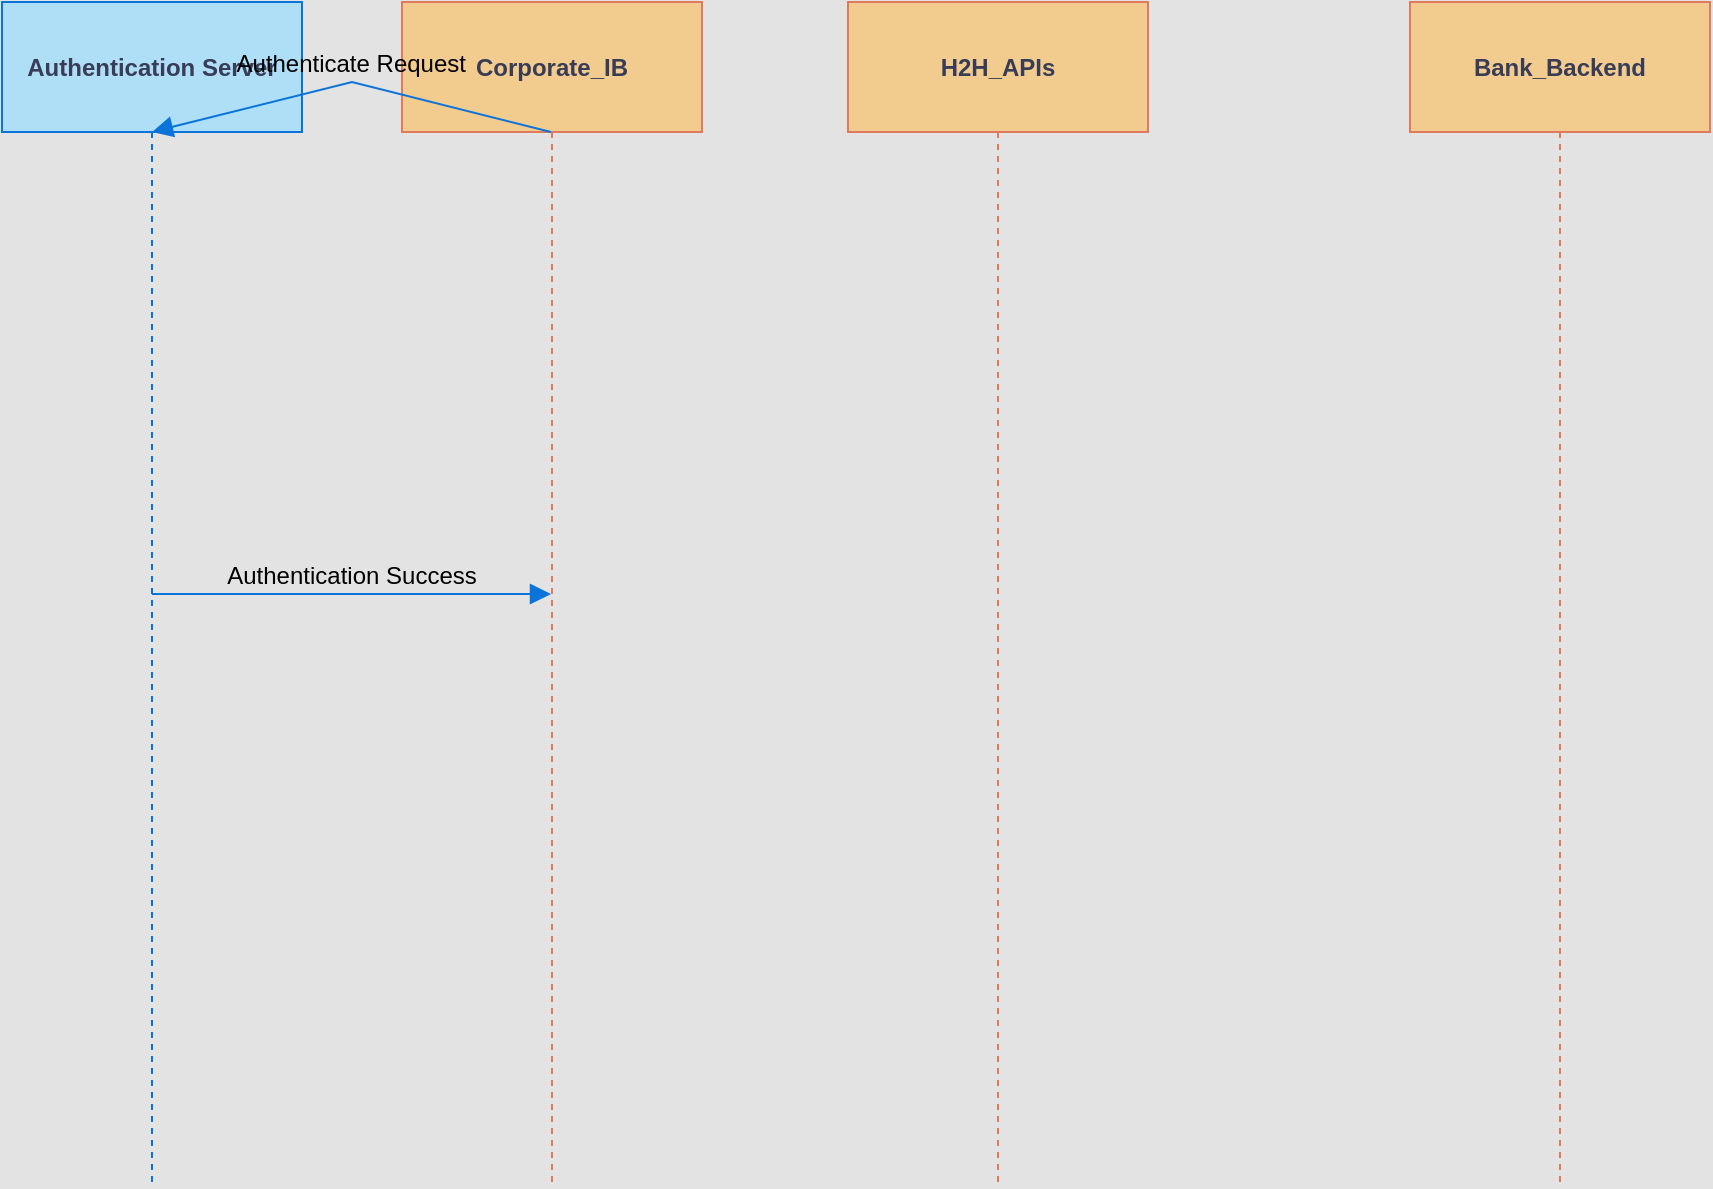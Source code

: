 <mxfile>
  <diagram name="Page-1" id="66kdpXjVe0ZpUXVBdYPS">
    <mxGraphModel dx="1282" dy="625" grid="0" gridSize="10" guides="1" tooltips="1" connect="1" arrows="1" fold="1" page="0" pageScale="1" pageWidth="850" pageHeight="1100" background="#E3E3E3" math="0" shadow="0">
      <root>
        <mxCell id="0" />
        <mxCell id="1" parent="0" />
        <mxCell id="Authentication_Server" value="Authentication Server" style="shape=umlLifeline;perimeter=lifelinePerimeter;whiteSpace=wrap;container=1;dropTarget=0;collapsible=0;recursiveResize=0;outlineConnect=0;portConstraint=eastwest;newEdgeStyle={&quot;edgeStyle&quot;:&quot;elbowEdgeStyle&quot;,&quot;elbow&quot;:&quot;vertical&quot;,&quot;curved&quot;:0,&quot;rounded&quot;:0};size=65;labelBackgroundColor=none;fillColor=#AEDFF7;strokeColor=#0A74DA;fontColor=#393C56;fontStyle=1" vertex="1" parent="1">
          <mxGeometry x="20" y="20" width="150" height="592" as="geometry" />
        </mxCell>
        <mxCell id="OYMWFf9JatVCHWDvwbyE-1" value="Corporate_IB" style="shape=umlLifeline;perimeter=lifelinePerimeter;whiteSpace=wrap;container=1;dropTarget=0;collapsible=0;recursiveResize=0;outlineConnect=0;portConstraint=eastwest;newEdgeStyle={&quot;edgeStyle&quot;:&quot;elbowEdgeStyle&quot;,&quot;elbow&quot;:0,&quot;curved&quot;:0,&quot;rounded&quot;:0};size=65;labelBackgroundColor=none;fillColor=#F2CC8F;strokeColor=#E07A5F;fontColor=#393C56;fontStyle=1" vertex="1" parent="1">
          <mxGeometry x="220" y="20" width="150" height="592" as="geometry" />
        </mxCell>
        <mxCell id="OYMWFf9JatVCHWDvwbyE-3" value="H2H_APIs" style="shape=umlLifeline;perimeter=lifelinePerimeter;whiteSpace=wrap;container=1;dropTarget=0;collapsible=0;recursiveResize=0;outlineConnect=0;portConstraint=eastwest;newEdgeStyle={&quot;edgeStyle&quot;:&quot;elbowEdgeStyle&quot;,&quot;elbow&quot;:0,&quot;curved&quot;:0,&quot;rounded&quot;:0};size=65;labelBackgroundColor=none;fillColor=#F2CC8F;strokeColor=#E07A5F;fontColor=#393C56;fontStyle=1" vertex="1" parent="1">
          <mxGeometry x="443" y="20" width="150" height="592" as="geometry" />
        </mxCell>
        <mxCell id="OYMWFf9JatVCHWDvwbyE-4" value="Bank_Backend" style="shape=umlLifeline;perimeter=lifelinePerimeter;whiteSpace=wrap;container=1;dropTarget=0;collapsible=0;recursiveResize=0;outlineConnect=0;portConstraint=eastwest;newEdgeStyle={&quot;edgeStyle&quot;:&quot;elbowEdgeStyle&quot;,&quot;elbow&quot;:0,&quot;curved&quot;:0,&quot;rounded&quot;:0};size=65;labelBackgroundColor=none;fillColor=#F2CC8F;strokeColor=#E07A5F;fontColor=#393C56;fontStyle=1" vertex="1" parent="1">
          <mxGeometry x="724" y="20" width="150" height="592" as="geometry" />
        </mxCell>
        <mxCell id="Authentication-Check" value="Authenticate Request" style="verticalAlign=bottom;edgeStyle=elbowEdgeStyle;elbow=vertical;curved=0;rounded=0;endArrow=block;fontSize=12;startSize=8;endSize=8;labelBackgroundColor=none;fontColor=default;strokeColor=#0A74DA;" edge="1" parent="1" source="OYMWFf9JatVCHWDvwbyE-1" target="Authentication_Server">
          <mxGeometry relative="1" as="geometry">
            <Array as="points">
              <mxPoint x="195" y="60" />
            </Array>
          </mxGeometry>
        </mxCell>
        <mxCell id="Authentication-Response" value="Authentication Success" style="verticalAlign=bottom;edgeStyle=elbowEdgeStyle;elbow=vertical;curved=0;rounded=0;endArrow=block;fontSize=12;startSize=8;endSize=8;labelBackgroundColor=none;fontColor=default;strokeColor=#0A74DA;" edge="1" parent="1" source="Authentication_Server" target="OYMWFf9JatVCHWDvwbyE-1">
          <mxGeometry relative="1" as="geometry">
            <Array as="points">
              <mxPoint x="220" y="100" />
            </Array>
          </mxGeometry>
        </mxCell>
      </root>
    </mxGraphModel>
  </diagram>
</mxfile>
